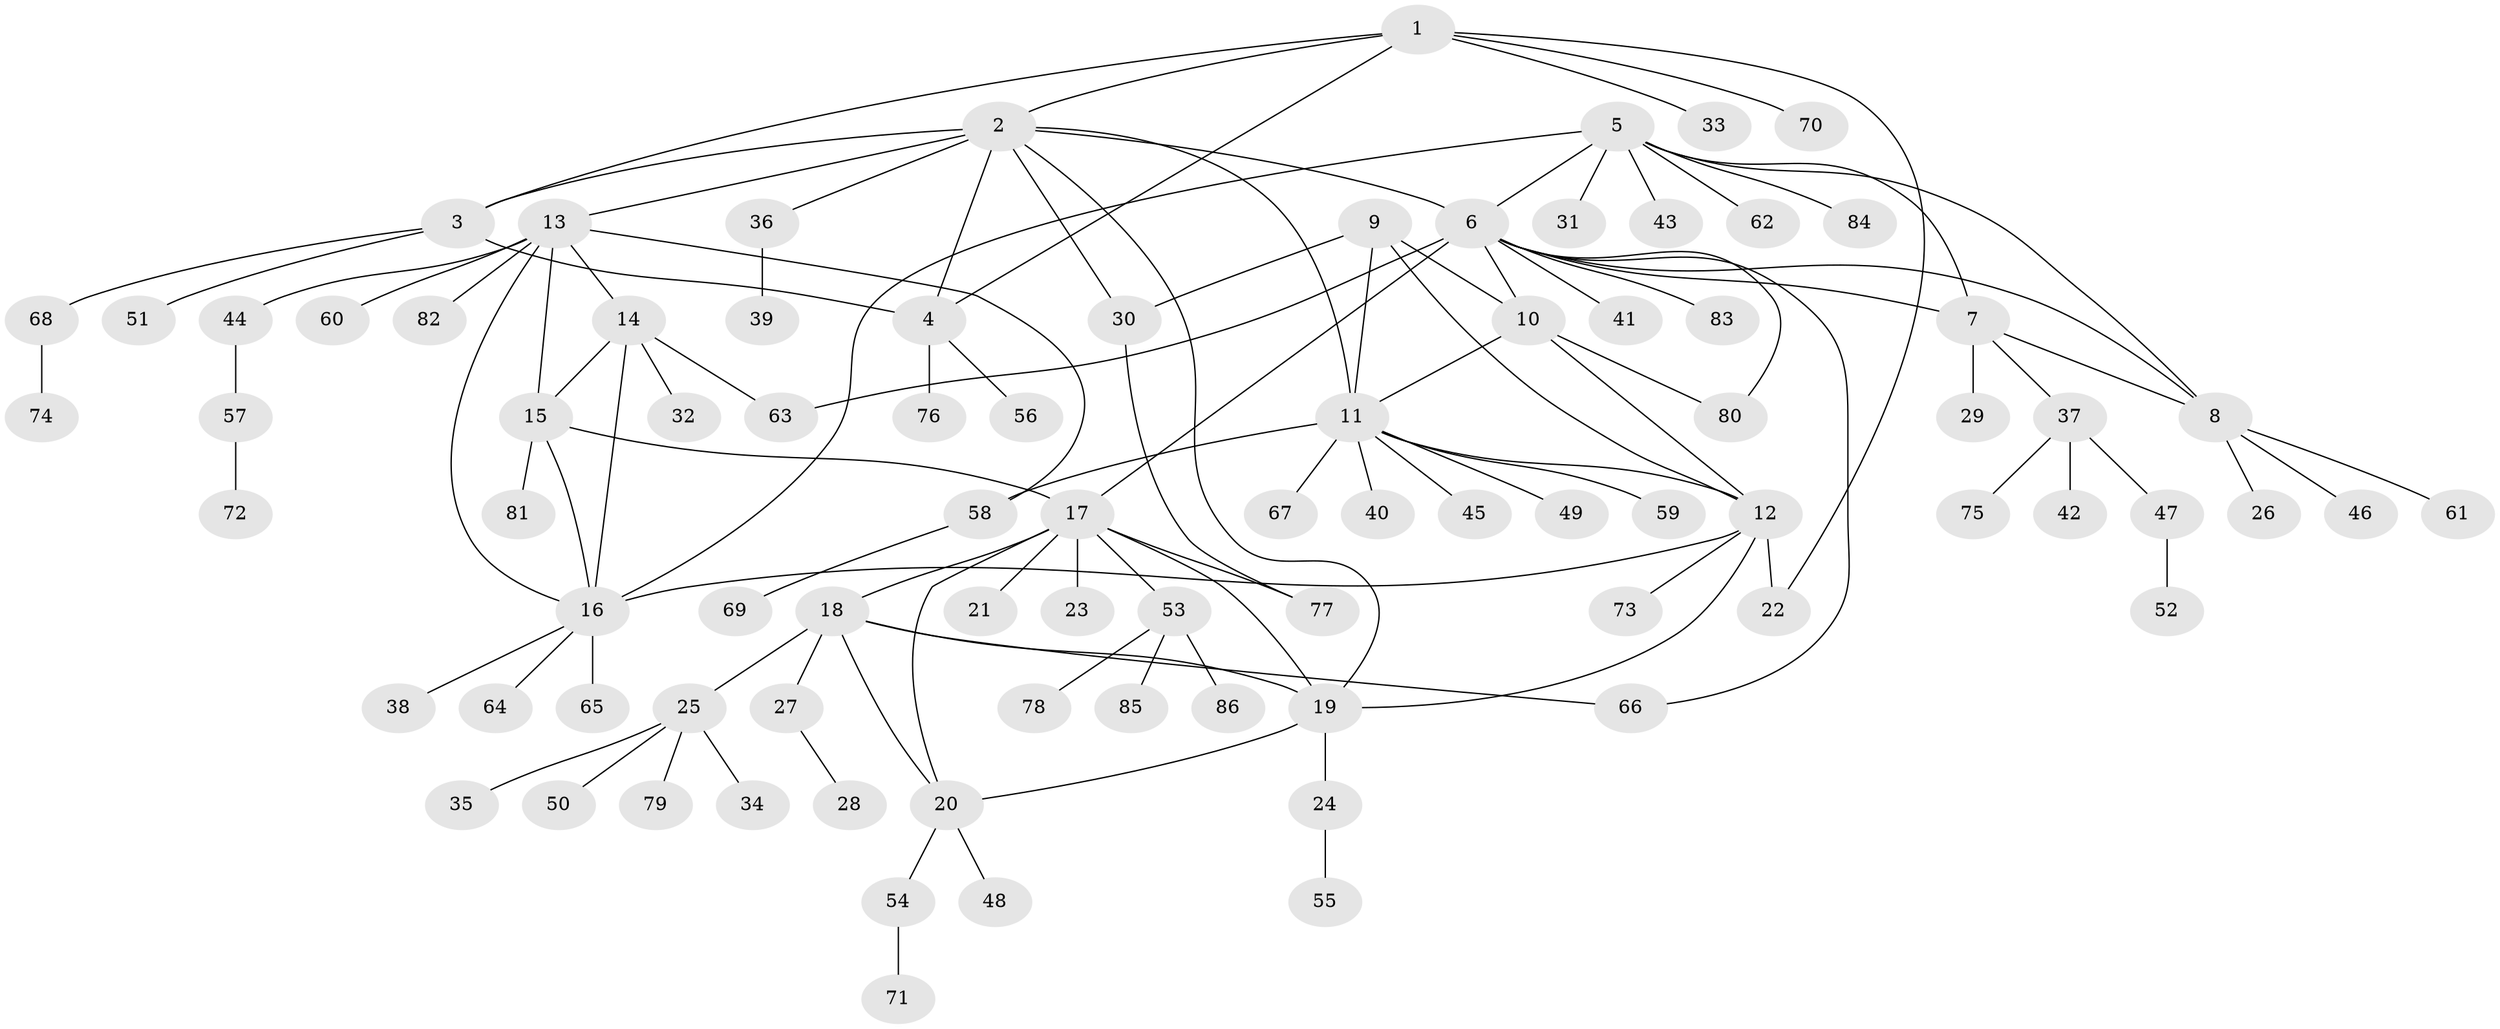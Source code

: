 // coarse degree distribution, {1: 0.7647058823529411, 5: 0.029411764705882353, 3: 0.08823529411764706, 2: 0.029411764705882353, 6: 0.029411764705882353, 4: 0.029411764705882353, 20: 0.029411764705882353}
// Generated by graph-tools (version 1.1) at 2025/57/03/04/25 21:57:44]
// undirected, 86 vertices, 113 edges
graph export_dot {
graph [start="1"]
  node [color=gray90,style=filled];
  1;
  2;
  3;
  4;
  5;
  6;
  7;
  8;
  9;
  10;
  11;
  12;
  13;
  14;
  15;
  16;
  17;
  18;
  19;
  20;
  21;
  22;
  23;
  24;
  25;
  26;
  27;
  28;
  29;
  30;
  31;
  32;
  33;
  34;
  35;
  36;
  37;
  38;
  39;
  40;
  41;
  42;
  43;
  44;
  45;
  46;
  47;
  48;
  49;
  50;
  51;
  52;
  53;
  54;
  55;
  56;
  57;
  58;
  59;
  60;
  61;
  62;
  63;
  64;
  65;
  66;
  67;
  68;
  69;
  70;
  71;
  72;
  73;
  74;
  75;
  76;
  77;
  78;
  79;
  80;
  81;
  82;
  83;
  84;
  85;
  86;
  1 -- 2;
  1 -- 3;
  1 -- 4;
  1 -- 22;
  1 -- 33;
  1 -- 70;
  2 -- 3;
  2 -- 4;
  2 -- 6;
  2 -- 11;
  2 -- 13;
  2 -- 19;
  2 -- 30;
  2 -- 36;
  3 -- 4;
  3 -- 51;
  3 -- 68;
  4 -- 56;
  4 -- 76;
  5 -- 6;
  5 -- 7;
  5 -- 8;
  5 -- 16;
  5 -- 31;
  5 -- 43;
  5 -- 62;
  5 -- 84;
  6 -- 7;
  6 -- 8;
  6 -- 10;
  6 -- 17;
  6 -- 41;
  6 -- 63;
  6 -- 66;
  6 -- 80;
  6 -- 83;
  7 -- 8;
  7 -- 29;
  7 -- 37;
  8 -- 26;
  8 -- 46;
  8 -- 61;
  9 -- 10;
  9 -- 11;
  9 -- 12;
  9 -- 30;
  10 -- 11;
  10 -- 12;
  10 -- 80;
  11 -- 12;
  11 -- 40;
  11 -- 45;
  11 -- 49;
  11 -- 58;
  11 -- 59;
  11 -- 67;
  12 -- 16;
  12 -- 19;
  12 -- 22;
  12 -- 73;
  13 -- 14;
  13 -- 15;
  13 -- 16;
  13 -- 44;
  13 -- 58;
  13 -- 60;
  13 -- 82;
  14 -- 15;
  14 -- 16;
  14 -- 32;
  14 -- 63;
  15 -- 16;
  15 -- 17;
  15 -- 81;
  16 -- 38;
  16 -- 64;
  16 -- 65;
  17 -- 18;
  17 -- 19;
  17 -- 20;
  17 -- 21;
  17 -- 23;
  17 -- 53;
  17 -- 77;
  18 -- 19;
  18 -- 20;
  18 -- 25;
  18 -- 27;
  18 -- 66;
  19 -- 20;
  19 -- 24;
  20 -- 48;
  20 -- 54;
  24 -- 55;
  25 -- 34;
  25 -- 35;
  25 -- 50;
  25 -- 79;
  27 -- 28;
  30 -- 77;
  36 -- 39;
  37 -- 42;
  37 -- 47;
  37 -- 75;
  44 -- 57;
  47 -- 52;
  53 -- 78;
  53 -- 85;
  53 -- 86;
  54 -- 71;
  57 -- 72;
  58 -- 69;
  68 -- 74;
}
